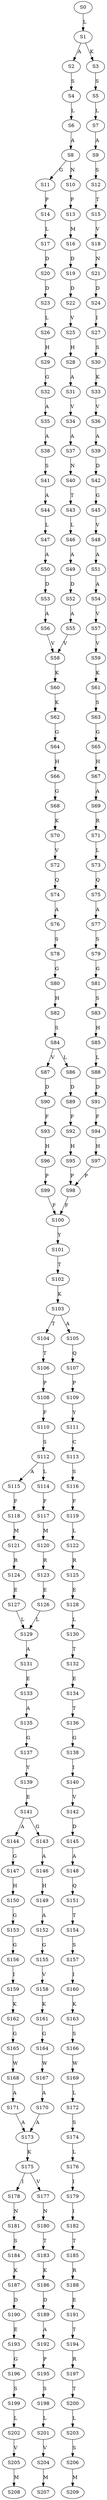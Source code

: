 strict digraph  {
	S0 -> S1 [ label = L ];
	S1 -> S2 [ label = A ];
	S1 -> S3 [ label = K ];
	S2 -> S4 [ label = S ];
	S3 -> S5 [ label = S ];
	S4 -> S6 [ label = L ];
	S5 -> S7 [ label = L ];
	S6 -> S8 [ label = A ];
	S7 -> S9 [ label = A ];
	S8 -> S10 [ label = N ];
	S8 -> S11 [ label = G ];
	S9 -> S12 [ label = S ];
	S10 -> S13 [ label = P ];
	S11 -> S14 [ label = P ];
	S12 -> S15 [ label = T ];
	S13 -> S16 [ label = M ];
	S14 -> S17 [ label = L ];
	S15 -> S18 [ label = V ];
	S16 -> S19 [ label = D ];
	S17 -> S20 [ label = D ];
	S18 -> S21 [ label = N ];
	S19 -> S22 [ label = D ];
	S20 -> S23 [ label = D ];
	S21 -> S24 [ label = D ];
	S22 -> S25 [ label = V ];
	S23 -> S26 [ label = L ];
	S24 -> S27 [ label = I ];
	S25 -> S28 [ label = H ];
	S26 -> S29 [ label = H ];
	S27 -> S30 [ label = S ];
	S28 -> S31 [ label = A ];
	S29 -> S32 [ label = G ];
	S30 -> S33 [ label = K ];
	S31 -> S34 [ label = V ];
	S32 -> S35 [ label = A ];
	S33 -> S36 [ label = V ];
	S34 -> S37 [ label = A ];
	S35 -> S38 [ label = A ];
	S36 -> S39 [ label = A ];
	S37 -> S40 [ label = N ];
	S38 -> S41 [ label = S ];
	S39 -> S42 [ label = D ];
	S40 -> S43 [ label = T ];
	S41 -> S44 [ label = A ];
	S42 -> S45 [ label = G ];
	S43 -> S46 [ label = L ];
	S44 -> S47 [ label = L ];
	S45 -> S48 [ label = V ];
	S46 -> S49 [ label = A ];
	S47 -> S50 [ label = A ];
	S48 -> S51 [ label = A ];
	S49 -> S52 [ label = D ];
	S50 -> S53 [ label = D ];
	S51 -> S54 [ label = A ];
	S52 -> S55 [ label = A ];
	S53 -> S56 [ label = A ];
	S54 -> S57 [ label = V ];
	S55 -> S58 [ label = V ];
	S56 -> S58 [ label = V ];
	S57 -> S59 [ label = V ];
	S58 -> S60 [ label = K ];
	S59 -> S61 [ label = K ];
	S60 -> S62 [ label = K ];
	S61 -> S63 [ label = S ];
	S62 -> S64 [ label = G ];
	S63 -> S65 [ label = G ];
	S64 -> S66 [ label = H ];
	S65 -> S67 [ label = H ];
	S66 -> S68 [ label = G ];
	S67 -> S69 [ label = A ];
	S68 -> S70 [ label = K ];
	S69 -> S71 [ label = R ];
	S70 -> S72 [ label = V ];
	S71 -> S73 [ label = L ];
	S72 -> S74 [ label = Q ];
	S73 -> S75 [ label = Q ];
	S74 -> S76 [ label = A ];
	S75 -> S77 [ label = A ];
	S76 -> S78 [ label = S ];
	S77 -> S79 [ label = S ];
	S78 -> S80 [ label = G ];
	S79 -> S81 [ label = G ];
	S80 -> S82 [ label = H ];
	S81 -> S83 [ label = S ];
	S82 -> S84 [ label = S ];
	S83 -> S85 [ label = H ];
	S84 -> S86 [ label = L ];
	S84 -> S87 [ label = V ];
	S85 -> S88 [ label = L ];
	S86 -> S89 [ label = D ];
	S87 -> S90 [ label = D ];
	S88 -> S91 [ label = D ];
	S89 -> S92 [ label = F ];
	S90 -> S93 [ label = F ];
	S91 -> S94 [ label = F ];
	S92 -> S95 [ label = H ];
	S93 -> S96 [ label = H ];
	S94 -> S97 [ label = H ];
	S95 -> S98 [ label = P ];
	S96 -> S99 [ label = P ];
	S97 -> S98 [ label = P ];
	S98 -> S100 [ label = F ];
	S99 -> S100 [ label = F ];
	S100 -> S101 [ label = Y ];
	S101 -> S102 [ label = T ];
	S102 -> S103 [ label = K ];
	S103 -> S104 [ label = T ];
	S103 -> S105 [ label = A ];
	S104 -> S106 [ label = T ];
	S105 -> S107 [ label = Q ];
	S106 -> S108 [ label = P ];
	S107 -> S109 [ label = P ];
	S108 -> S110 [ label = F ];
	S109 -> S111 [ label = Y ];
	S110 -> S112 [ label = S ];
	S111 -> S113 [ label = C ];
	S112 -> S114 [ label = L ];
	S112 -> S115 [ label = A ];
	S113 -> S116 [ label = S ];
	S114 -> S117 [ label = F ];
	S115 -> S118 [ label = F ];
	S116 -> S119 [ label = F ];
	S117 -> S120 [ label = M ];
	S118 -> S121 [ label = M ];
	S119 -> S122 [ label = L ];
	S120 -> S123 [ label = R ];
	S121 -> S124 [ label = R ];
	S122 -> S125 [ label = R ];
	S123 -> S126 [ label = E ];
	S124 -> S127 [ label = E ];
	S125 -> S128 [ label = E ];
	S126 -> S129 [ label = L ];
	S127 -> S129 [ label = L ];
	S128 -> S130 [ label = L ];
	S129 -> S131 [ label = A ];
	S130 -> S132 [ label = T ];
	S131 -> S133 [ label = E ];
	S132 -> S134 [ label = E ];
	S133 -> S135 [ label = A ];
	S134 -> S136 [ label = T ];
	S135 -> S137 [ label = G ];
	S136 -> S138 [ label = G ];
	S137 -> S139 [ label = Y ];
	S138 -> S140 [ label = I ];
	S139 -> S141 [ label = E ];
	S140 -> S142 [ label = V ];
	S141 -> S143 [ label = G ];
	S141 -> S144 [ label = A ];
	S142 -> S145 [ label = D ];
	S143 -> S146 [ label = A ];
	S144 -> S147 [ label = G ];
	S145 -> S148 [ label = A ];
	S146 -> S149 [ label = H ];
	S147 -> S150 [ label = H ];
	S148 -> S151 [ label = Q ];
	S149 -> S152 [ label = A ];
	S150 -> S153 [ label = G ];
	S151 -> S154 [ label = T ];
	S152 -> S155 [ label = G ];
	S153 -> S156 [ label = G ];
	S154 -> S157 [ label = S ];
	S155 -> S158 [ label = V ];
	S156 -> S159 [ label = I ];
	S157 -> S160 [ label = I ];
	S158 -> S161 [ label = K ];
	S159 -> S162 [ label = K ];
	S160 -> S163 [ label = K ];
	S161 -> S164 [ label = G ];
	S162 -> S165 [ label = G ];
	S163 -> S166 [ label = S ];
	S164 -> S167 [ label = W ];
	S165 -> S168 [ label = W ];
	S166 -> S169 [ label = W ];
	S167 -> S170 [ label = A ];
	S168 -> S171 [ label = A ];
	S169 -> S172 [ label = L ];
	S170 -> S173 [ label = A ];
	S171 -> S173 [ label = A ];
	S172 -> S174 [ label = S ];
	S173 -> S175 [ label = K ];
	S174 -> S176 [ label = L ];
	S175 -> S177 [ label = V ];
	S175 -> S178 [ label = I ];
	S176 -> S179 [ label = I ];
	S177 -> S180 [ label = N ];
	S178 -> S181 [ label = N ];
	S179 -> S182 [ label = I ];
	S180 -> S183 [ label = T ];
	S181 -> S184 [ label = S ];
	S182 -> S185 [ label = T ];
	S183 -> S186 [ label = K ];
	S184 -> S187 [ label = K ];
	S185 -> S188 [ label = R ];
	S186 -> S189 [ label = D ];
	S187 -> S190 [ label = D ];
	S188 -> S191 [ label = E ];
	S189 -> S192 [ label = A ];
	S190 -> S193 [ label = E ];
	S191 -> S194 [ label = T ];
	S192 -> S195 [ label = P ];
	S193 -> S196 [ label = G ];
	S194 -> S197 [ label = R ];
	S195 -> S198 [ label = S ];
	S196 -> S199 [ label = S ];
	S197 -> S200 [ label = T ];
	S198 -> S201 [ label = L ];
	S199 -> S202 [ label = L ];
	S200 -> S203 [ label = L ];
	S201 -> S204 [ label = V ];
	S202 -> S205 [ label = V ];
	S203 -> S206 [ label = S ];
	S204 -> S207 [ label = M ];
	S205 -> S208 [ label = M ];
	S206 -> S209 [ label = M ];
}
